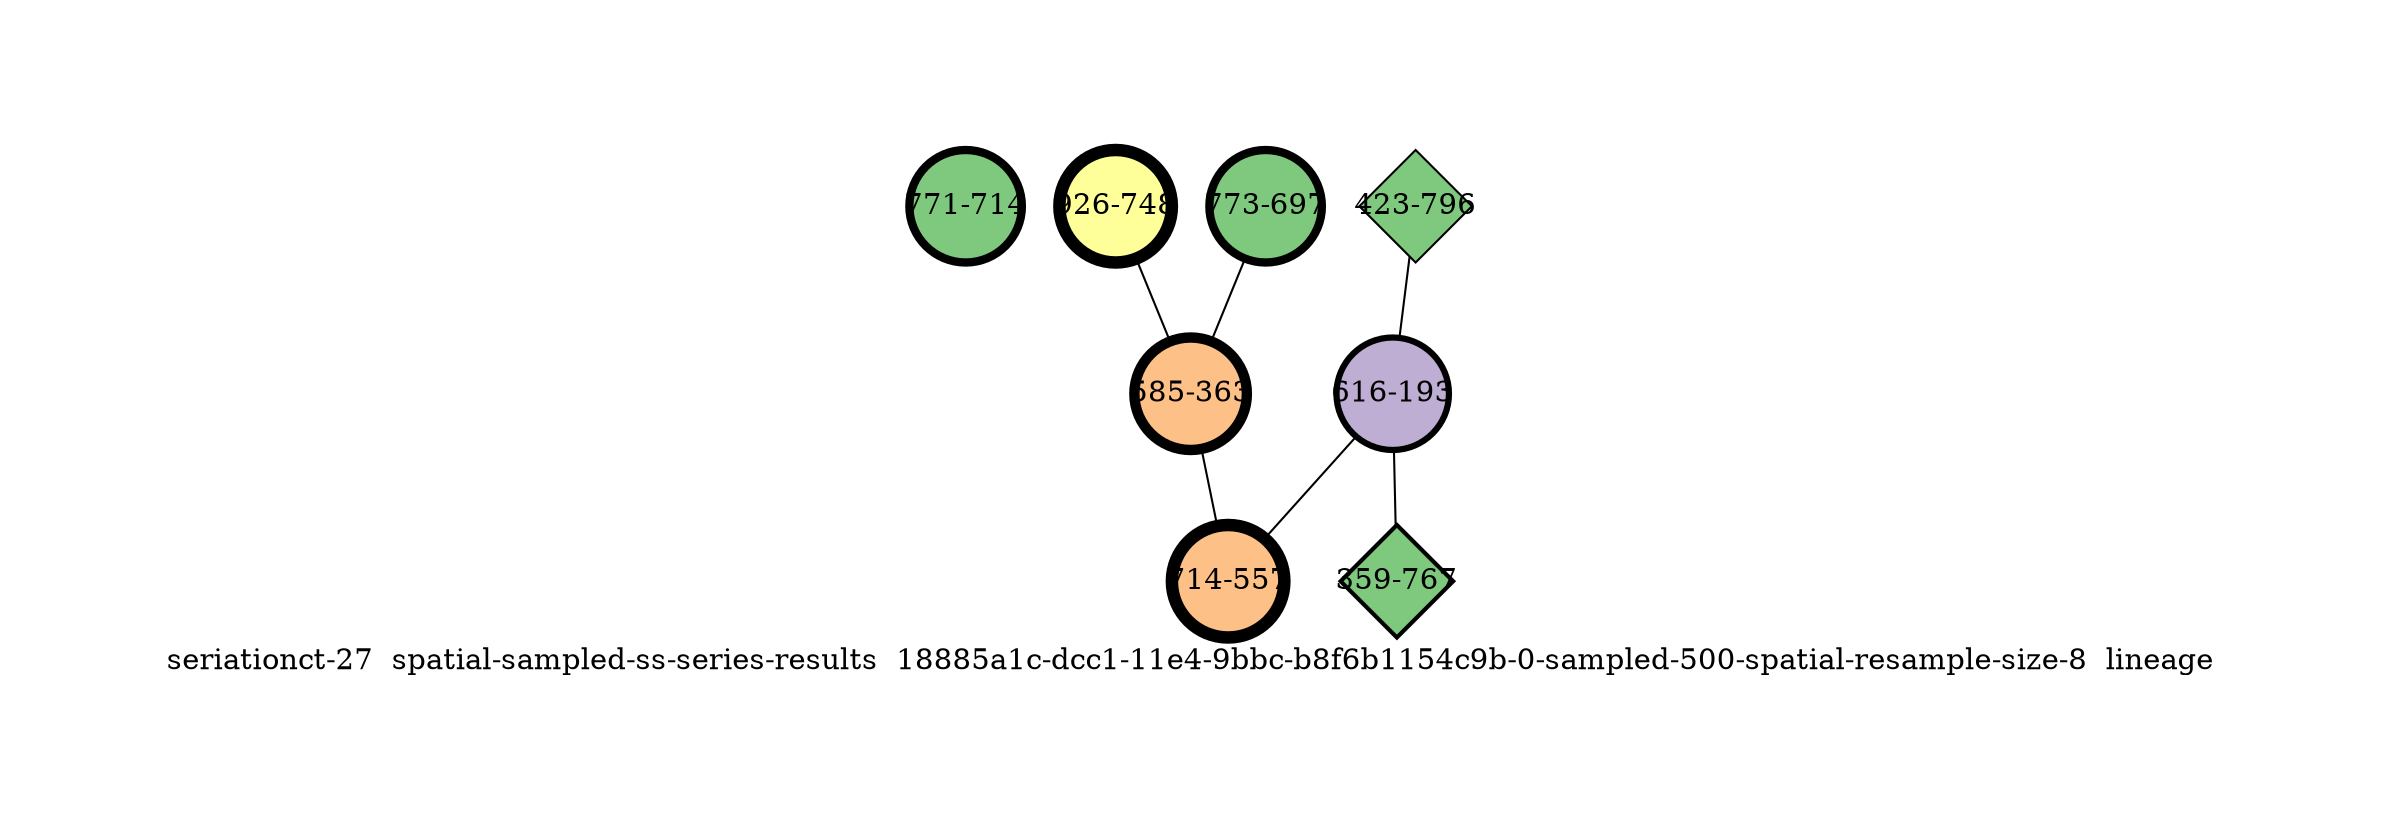 strict graph "seriationct-27  spatial-sampled-ss-series-results  18885a1c-dcc1-11e4-9bbc-b8f6b1154c9b-0-sampled-500-spatial-resample-size-8  lineage" {
labelloc=b;
ratio=auto;
pad="1.0";
label="seriationct-27  spatial-sampled-ss-series-results  18885a1c-dcc1-11e4-9bbc-b8f6b1154c9b-0-sampled-500-spatial-resample-size-8  lineage";
node [width="0.75", style=filled, fixedsize=true, height="0.75", shape=circle, label=""];
0 [xCoordinate="714.0", appears_in_slice=4, yCoordinate="771.0", colorscheme=accent6, lineage_id=0, short_label="771-714", label="771-714", shape=circle, cluster_id=0, fillcolor=1, size="500.0", id=0, penwidth="4.0"];
1 [xCoordinate="748.0", appears_in_slice=6, yCoordinate="926.0", colorscheme=accent6, lineage_id=0, short_label="926-748", label="926-748", shape=circle, cluster_id=3, fillcolor=4, size="500.0", id=5, penwidth="6.0"];
2 [xCoordinate="697.0", appears_in_slice=4, yCoordinate="773.0", colorscheme=accent6, lineage_id=0, short_label="773-697", label="773-697", shape=circle, cluster_id=0, fillcolor=1, size="500.0", id=3, penwidth="4.0"];
3 [xCoordinate="796.0", appears_in_slice=1, yCoordinate="423.0", colorscheme=accent6, lineage_id=2, short_label="423-796", label="423-796", shape=diamond, cluster_id=0, fillcolor=1, size="500.0", id=2, penwidth="1.0"];
4 [xCoordinate="193.0", appears_in_slice=3, yCoordinate="616.0", colorscheme=accent6, lineage_id=0, short_label="616-193", label="616-193", shape=circle, cluster_id=1, fillcolor=2, size="500.0", id=4, penwidth="3.0"];
5 [xCoordinate="363.0", appears_in_slice=5, yCoordinate="585.0", colorscheme=accent6, lineage_id=0, short_label="585-363", label="585-363", shape=circle, cluster_id=2, fillcolor=3, size="500.0", id=1, penwidth="5.0"];
6 [xCoordinate="767.0", appears_in_slice=2, yCoordinate="359.0", colorscheme=accent6, lineage_id=2, short_label="359-767", label="359-767", shape=diamond, cluster_id=0, fillcolor=1, size="500.0", id=6, penwidth="2.0"];
7 [xCoordinate="557.0", appears_in_slice=6, yCoordinate="714.0", colorscheme=accent6, lineage_id=0, short_label="714-557", label="714-557", shape=circle, cluster_id=2, fillcolor=3, size="500.0", id=7, penwidth="6.0"];
1 -- 5  [inverseweight="1.12387647439", weight="0.889777500277"];
2 -- 5  [inverseweight="4.47679424459", weight="0.223374125628"];
3 -- 4  [inverseweight="1.10738779773", weight="0.903026023988"];
4 -- 6  [inverseweight="1.62199226966", weight="0.616525749665"];
4 -- 7  [inverseweight="1.43290594531", weight="0.697882511602"];
5 -- 7  [inverseweight="1.81831406401", weight="0.549959998545"];
}
